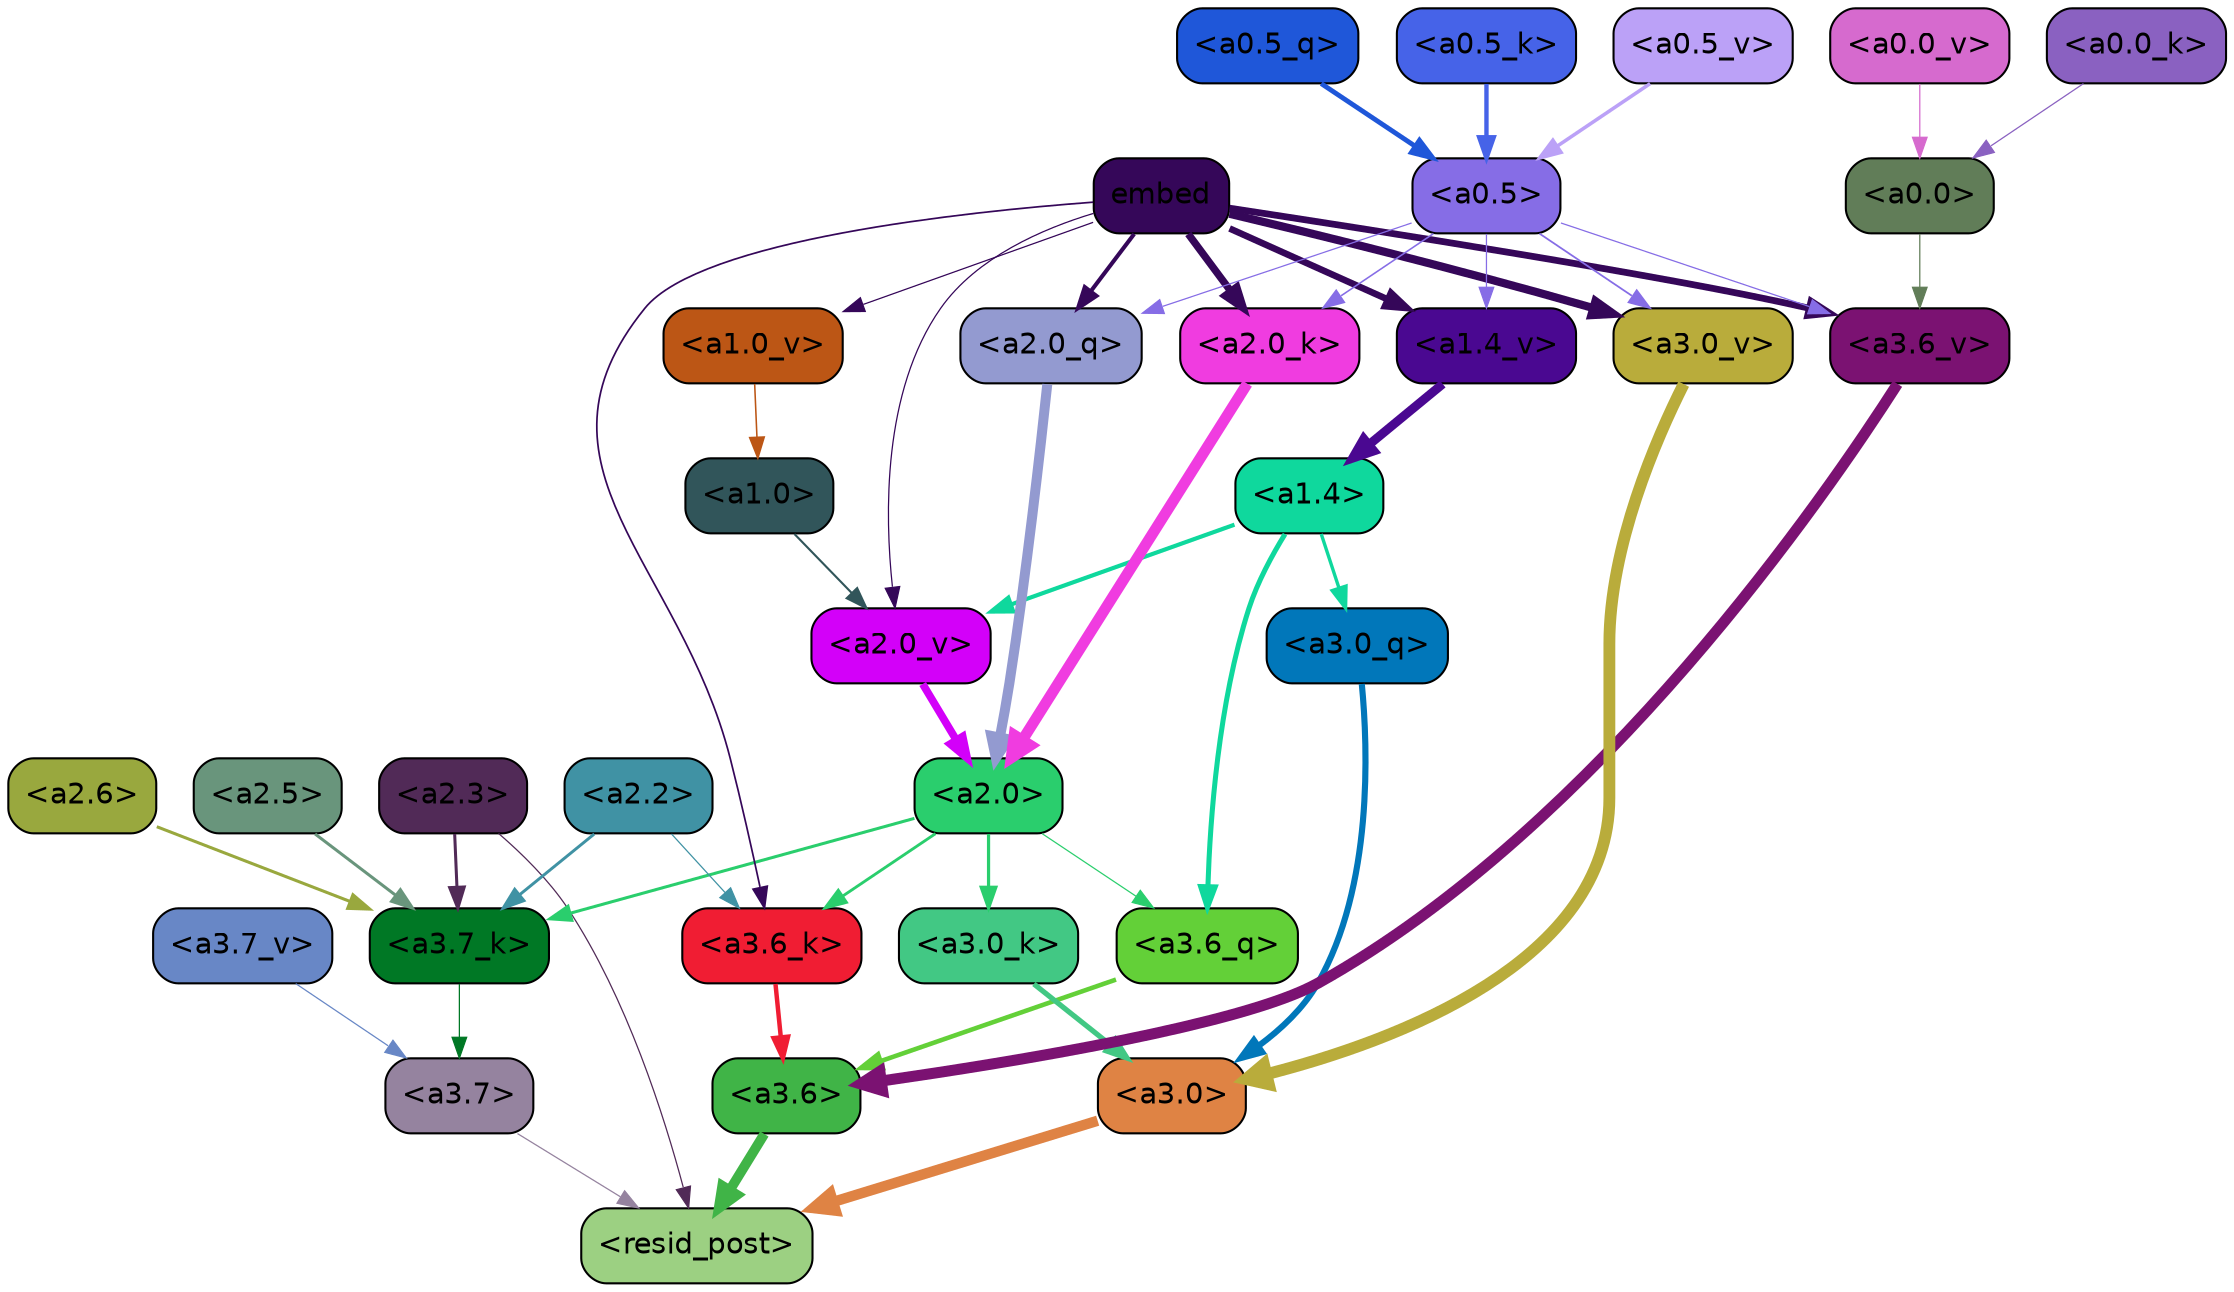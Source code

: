 strict digraph "" {
	graph [bgcolor=transparent,
		layout=dot,
		overlap=false,
		splines=true
	];
	"<a3.7>"	[color=black,
		fillcolor="#95839f",
		fontname=Helvetica,
		shape=box,
		style="filled, rounded"];
	"<resid_post>"	[color=black,
		fillcolor="#9cd082",
		fontname=Helvetica,
		shape=box,
		style="filled, rounded"];
	"<a3.7>" -> "<resid_post>"	[color="#95839f",
		penwidth=0.6];
	"<a3.6>"	[color=black,
		fillcolor="#40b447",
		fontname=Helvetica,
		shape=box,
		style="filled, rounded"];
	"<a3.6>" -> "<resid_post>"	[color="#40b447",
		penwidth=4.749041676521301];
	"<a3.0>"	[color=black,
		fillcolor="#df8344",
		fontname=Helvetica,
		shape=box,
		style="filled, rounded"];
	"<a3.0>" -> "<resid_post>"	[color="#df8344",
		penwidth=5.004215121269226];
	"<a2.3>"	[color=black,
		fillcolor="#512a57",
		fontname=Helvetica,
		shape=box,
		style="filled, rounded"];
	"<a2.3>" -> "<resid_post>"	[color="#512a57",
		penwidth=0.6];
	"<a3.7_k>"	[color=black,
		fillcolor="#007825",
		fontname=Helvetica,
		shape=box,
		style="filled, rounded"];
	"<a2.3>" -> "<a3.7_k>"	[color="#512a57",
		penwidth=1.4559586644172668];
	"<a3.6_q>"	[color=black,
		fillcolor="#63d038",
		fontname=Helvetica,
		shape=box,
		style="filled, rounded"];
	"<a3.6_q>" -> "<a3.6>"	[color="#63d038",
		penwidth=2.199681341648102];
	"<a3.0_q>"	[color=black,
		fillcolor="#0177ba",
		fontname=Helvetica,
		shape=box,
		style="filled, rounded"];
	"<a3.0_q>" -> "<a3.0>"	[color="#0177ba",
		penwidth=2.9459195733070374];
	"<a3.7_k>" -> "<a3.7>"	[color="#007825",
		penwidth=0.6];
	"<a3.6_k>"	[color=black,
		fillcolor="#f01d33",
		fontname=Helvetica,
		shape=box,
		style="filled, rounded"];
	"<a3.6_k>" -> "<a3.6>"	[color="#f01d33",
		penwidth=2.13908451795578];
	"<a3.0_k>"	[color=black,
		fillcolor="#42c884",
		fontname=Helvetica,
		shape=box,
		style="filled, rounded"];
	"<a3.0_k>" -> "<a3.0>"	[color="#42c884",
		penwidth=2.520303964614868];
	"<a3.7_v>"	[color=black,
		fillcolor="#6887c6",
		fontname=Helvetica,
		shape=box,
		style="filled, rounded"];
	"<a3.7_v>" -> "<a3.7>"	[color="#6887c6",
		penwidth=0.6];
	"<a3.6_v>"	[color=black,
		fillcolor="#7b1272",
		fontname=Helvetica,
		shape=box,
		style="filled, rounded"];
	"<a3.6_v>" -> "<a3.6>"	[color="#7b1272",
		penwidth=5.297133803367615];
	"<a3.0_v>"	[color=black,
		fillcolor="#b9ac3b",
		fontname=Helvetica,
		shape=box,
		style="filled, rounded"];
	"<a3.0_v>" -> "<a3.0>"	[color="#b9ac3b",
		penwidth=5.680712580680847];
	"<a2.0>"	[color=black,
		fillcolor="#2ace6d",
		fontname=Helvetica,
		shape=box,
		style="filled, rounded"];
	"<a2.0>" -> "<a3.6_q>"	[color="#2ace6d",
		penwidth=0.6];
	"<a2.0>" -> "<a3.7_k>"	[color="#2ace6d",
		penwidth=1.4582423567771912];
	"<a2.0>" -> "<a3.6_k>"	[color="#2ace6d",
		penwidth=1.3792681694030762];
	"<a2.0>" -> "<a3.0_k>"	[color="#2ace6d",
		penwidth=1.5433646440505981];
	"<a1.4>"	[color=black,
		fillcolor="#0fd89d",
		fontname=Helvetica,
		shape=box,
		style="filled, rounded"];
	"<a1.4>" -> "<a3.6_q>"	[color="#0fd89d",
		penwidth=2.419991135597229];
	"<a1.4>" -> "<a3.0_q>"	[color="#0fd89d",
		penwidth=1.6166993975639343];
	"<a2.0_v>"	[color=black,
		fillcolor="#d300f9",
		fontname=Helvetica,
		shape=box,
		style="filled, rounded"];
	"<a1.4>" -> "<a2.0_v>"	[color="#0fd89d",
		penwidth=2.0025704503059387];
	"<a2.6>"	[color=black,
		fillcolor="#99a83e",
		fontname=Helvetica,
		shape=box,
		style="filled, rounded"];
	"<a2.6>" -> "<a3.7_k>"	[color="#99a83e",
		penwidth=1.468173325061798];
	"<a2.5>"	[color=black,
		fillcolor="#69957c",
		fontname=Helvetica,
		shape=box,
		style="filled, rounded"];
	"<a2.5>" -> "<a3.7_k>"	[color="#69957c",
		penwidth=1.457568109035492];
	"<a2.2>"	[color=black,
		fillcolor="#4092a4",
		fontname=Helvetica,
		shape=box,
		style="filled, rounded"];
	"<a2.2>" -> "<a3.7_k>"	[color="#4092a4",
		penwidth=1.4199435114860535];
	"<a2.2>" -> "<a3.6_k>"	[color="#4092a4",
		penwidth=0.6];
	embed	[color=black,
		fillcolor="#350759",
		fontname=Helvetica,
		shape=box,
		style="filled, rounded"];
	embed -> "<a3.6_k>"	[color="#350759",
		penwidth=0.8273519277572632];
	embed -> "<a3.6_v>"	[color="#350759",
		penwidth=3.2414157912135124];
	embed -> "<a3.0_v>"	[color="#350759",
		penwidth=3.929257571697235];
	"<a2.0_q>"	[color=black,
		fillcolor="#939ad0",
		fontname=Helvetica,
		shape=box,
		style="filled, rounded"];
	embed -> "<a2.0_q>"	[color="#350759",
		penwidth=1.964182734489441];
	"<a2.0_k>"	[color=black,
		fillcolor="#f03ce0",
		fontname=Helvetica,
		shape=box,
		style="filled, rounded"];
	embed -> "<a2.0_k>"	[color="#350759",
		penwidth=3.5506991147994995];
	embed -> "<a2.0_v>"	[color="#350759",
		penwidth=0.6];
	"<a1.4_v>"	[color=black,
		fillcolor="#4a0891",
		fontname=Helvetica,
		shape=box,
		style="filled, rounded"];
	embed -> "<a1.4_v>"	[color="#350759",
		penwidth=3.168231725692749];
	"<a1.0_v>"	[color=black,
		fillcolor="#bc5615",
		fontname=Helvetica,
		shape=box,
		style="filled, rounded"];
	embed -> "<a1.0_v>"	[color="#350759",
		penwidth=0.6];
	"<a0.5>"	[color=black,
		fillcolor="#866de6",
		fontname=Helvetica,
		shape=box,
		style="filled, rounded"];
	"<a0.5>" -> "<a3.6_v>"	[color="#866de6",
		penwidth=0.6];
	"<a0.5>" -> "<a3.0_v>"	[color="#866de6",
		penwidth=0.8535017371177673];
	"<a0.5>" -> "<a2.0_q>"	[color="#866de6",
		penwidth=0.6];
	"<a0.5>" -> "<a2.0_k>"	[color="#866de6",
		penwidth=0.7573999166488647];
	"<a0.5>" -> "<a1.4_v>"	[color="#866de6",
		penwidth=0.6];
	"<a0.0>"	[color=black,
		fillcolor="#617d58",
		fontname=Helvetica,
		shape=box,
		style="filled, rounded"];
	"<a0.0>" -> "<a3.6_v>"	[color="#617d58",
		penwidth=0.6];
	"<a2.0_q>" -> "<a2.0>"	[color="#939ad0",
		penwidth=4.792815744876862];
	"<a2.0_k>" -> "<a2.0>"	[color="#f03ce0",
		penwidth=5.262323796749115];
	"<a2.0_v>" -> "<a2.0>"	[color="#d300f9",
		penwidth=3.7105380296707153];
	"<a1.0>"	[color=black,
		fillcolor="#31555a",
		fontname=Helvetica,
		shape=box,
		style="filled, rounded"];
	"<a1.0>" -> "<a2.0_v>"	[color="#31555a",
		penwidth=1.0112443566322327];
	"<a1.4_v>" -> "<a1.4>"	[color="#4a0891",
		penwidth=4.302925705909729];
	"<a1.0_v>" -> "<a1.0>"	[color="#bc5615",
		penwidth=0.751367449760437];
	"<a0.5_q>"	[color=black,
		fillcolor="#1f57d9",
		fontname=Helvetica,
		shape=box,
		style="filled, rounded"];
	"<a0.5_q>" -> "<a0.5>"	[color="#1f57d9",
		penwidth=2.3275599479675293];
	"<a0.5_k>"	[color=black,
		fillcolor="#4663e8",
		fontname=Helvetica,
		shape=box,
		style="filled, rounded"];
	"<a0.5_k>" -> "<a0.5>"	[color="#4663e8",
		penwidth=2.1024985313415527];
	"<a0.0_k>"	[color=black,
		fillcolor="#8a61c1",
		fontname=Helvetica,
		shape=box,
		style="filled, rounded"];
	"<a0.0_k>" -> "<a0.0>"	[color="#8a61c1",
		penwidth=0.6];
	"<a0.5_v>"	[color=black,
		fillcolor="#bba1f7",
		fontname=Helvetica,
		shape=box,
		style="filled, rounded"];
	"<a0.5_v>" -> "<a0.5>"	[color="#bba1f7",
		penwidth=1.711136817932129];
	"<a0.0_v>"	[color=black,
		fillcolor="#d66ace",
		fontname=Helvetica,
		shape=box,
		style="filled, rounded"];
	"<a0.0_v>" -> "<a0.0>"	[color="#d66ace",
		penwidth=0.6];
}
